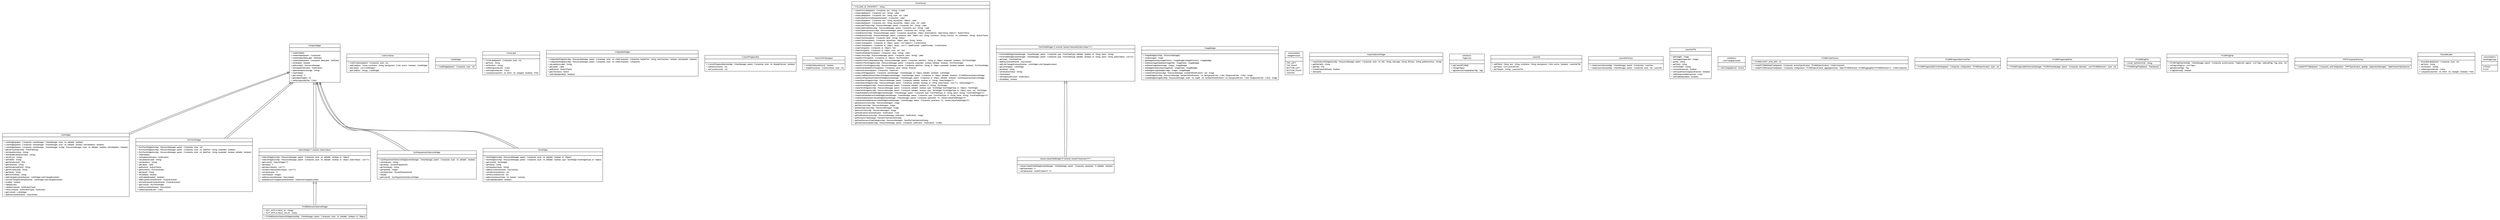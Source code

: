 #!/usr/local/bin/dot
#
# Class diagram 
# Generated by UMLGraph version R5_6-24-gf6e263 (http://www.umlgraph.org/)
#

digraph G {
	edge [fontname="arial",fontsize=10,labelfontname="arial",labelfontsize=10];
	node [fontname="arial",fontsize=10,shape=plaintext];
	nodesep=0.25;
	ranksep=0.5;
	// gov.sandia.cf.parts.widgets.AHelperWidget
	c32732 [label=<<table title="gov.sandia.cf.parts.widgets.AHelperWidget" border="0" cellborder="1" cellspacing="0" cellpadding="2" port="p" href="./AHelperWidget.html">
		<tr><td><table border="0" cellspacing="0" cellpadding="1">
<tr><td align="center" balign="center"><font face="arial italic"> AHelperWidget </font></td></tr>
		</table></td></tr>
		<tr><td><table border="0" cellspacing="0" cellpadding="1">
<tr><td align="left" balign="left">  </td></tr>
		</table></td></tr>
		<tr><td><table border="0" cellspacing="0" cellpadding="1">
<tr><td align="left" balign="left"> + createHelper() </td></tr>
<tr><td align="left" balign="left"> + createHelper(parent : Composite) </td></tr>
<tr><td align="left" balign="left"> + createHelper(dataLabel : GridData) </td></tr>
<tr><td align="left" balign="left"> + createHelper(parent : Composite, dataLabel : GridData) </td></tr>
<tr><td align="left" balign="left"> + isEditable() : boolean </td></tr>
<tr><td align="left" balign="left"> + getRscMgr() : ResourceManager </td></tr>
<tr><td align="left" balign="left"> + setHelper(notification : Notification) </td></tr>
<tr><td align="left" balign="left"> + appendHelper(message : String) </td></tr>
<tr><td align="left" balign="left"> + clearHelper() </td></tr>
<tr><td align="left" balign="left"><font face="arial italic" point-size="10.0"> + getControl() : C </font></td></tr>
<tr><td align="left" balign="left"> + getHelperHeight() : int </td></tr>
<tr><td align="left" balign="left"> + setBackground(color : Color) </td></tr>
		</table></td></tr>
		</table>>, URL="./AHelperWidget.html", fontname="arial", fontcolor="black", fontsize=10.0];
	// gov.sandia.cf.parts.widgets.CardContainer
	c32733 [label=<<table title="gov.sandia.cf.parts.widgets.CardContainer" border="0" cellborder="1" cellspacing="0" cellpadding="2" port="p" href="./CardContainer.html">
		<tr><td><table border="0" cellspacing="0" cellpadding="1">
<tr><td align="center" balign="center"> CardContainer </td></tr>
		</table></td></tr>
		<tr><td><table border="0" cellspacing="0" cellpadding="1">
<tr><td align="left" balign="left">  </td></tr>
		</table></td></tr>
		<tr><td><table border="0" cellspacing="0" cellpadding="1">
<tr><td align="left" balign="left"> + CardContainer(parent : Composite, style : int) </td></tr>
<tr><td align="left" balign="left"> + addCard(text : String, iconName : String, background : Color, active : boolean) : CardWidget </td></tr>
<tr><td align="left" balign="left"> + getCards() : List&lt;CardWidget&gt; </td></tr>
<tr><td align="left" balign="left"> + getCard(text : String) : CardWidget </td></tr>
		</table></td></tr>
		</table>>, URL="./CardContainer.html", fontname="arial", fontcolor="black", fontsize=10.0];
	// gov.sandia.cf.parts.widgets.CardWidget
	c32734 [label=<<table title="gov.sandia.cf.parts.widgets.CardWidget" border="0" cellborder="1" cellspacing="0" cellpadding="2" port="p" href="./CardWidget.html">
		<tr><td><table border="0" cellspacing="0" cellpadding="1">
<tr><td align="center" balign="center"> CardWidget </td></tr>
		</table></td></tr>
		<tr><td><table border="0" cellspacing="0" cellpadding="1">
<tr><td align="left" balign="left">  </td></tr>
		</table></td></tr>
		<tr><td><table border="0" cellspacing="0" cellpadding="1">
<tr><td align="left" balign="left"> + CardWidget(parent : Composite, style : int) </td></tr>
		</table></td></tr>
		</table>>, URL="./CardWidget.html", fontname="arial", fontcolor="black", fontsize=10.0];
	// gov.sandia.cf.parts.widgets.CircleLabel
	c32735 [label=<<table title="gov.sandia.cf.parts.widgets.CircleLabel" border="0" cellborder="1" cellspacing="0" cellpadding="2" port="p" href="./CircleLabel.html">
		<tr><td><table border="0" cellspacing="0" cellpadding="1">
<tr><td align="center" balign="center"> CircleLabel </td></tr>
		</table></td></tr>
		<tr><td><table border="0" cellspacing="0" cellpadding="1">
<tr><td align="left" balign="left">  </td></tr>
		</table></td></tr>
		<tr><td><table border="0" cellspacing="0" cellpadding="1">
<tr><td align="left" balign="left"> + CircleLabel(parent : Composite, style : int) </td></tr>
<tr><td align="left" balign="left"> + getText() : String </td></tr>
<tr><td align="left" balign="left"> + setText(text : String) </td></tr>
<tr><td align="left" balign="left"> + setBackground(color : Color) </td></tr>
<tr><td align="left" balign="left"> + setForeground(color : Color) </td></tr>
<tr><td align="left" balign="left"> + computeSize(wHint : int, hHint : int, changed : boolean) : Point </td></tr>
		</table></td></tr>
		</table>>, URL="./CircleLabel.html", fontname="arial", fontcolor="black", fontsize=10.0];
	// gov.sandia.cf.parts.widgets.CollapsibleWidget
	c32736 [label=<<table title="gov.sandia.cf.parts.widgets.CollapsibleWidget" border="0" cellborder="1" cellspacing="0" cellpadding="2" port="p" href="./CollapsibleWidget.html">
		<tr><td><table border="0" cellspacing="0" cellpadding="1">
<tr><td align="center" balign="center"> CollapsibleWidget </td></tr>
		</table></td></tr>
		<tr><td><table border="0" cellspacing="0" cellpadding="1">
<tr><td align="left" balign="left">  </td></tr>
		</table></td></tr>
		<tr><td><table border="0" cellspacing="0" cellpadding="1">
<tr><td align="left" balign="left"> + CollapsibleWidget(rscMgr : ResourceManager, parent : Composite, style : int, childComposite : Composite, headerText : String, hasCheckbox : boolean, isExpanded : boolean) </td></tr>
<tr><td align="left" balign="left"> + CollapsibleWidget(rscMgr : ResourceManager, parent : Composite, style : int, childComposite : Composite) </td></tr>
<tr><td align="left" balign="left"> + setLabel(textLabel : String) </td></tr>
<tr><td align="left" balign="left"> + getLabel() : Label </td></tr>
<tr><td align="left" balign="left"> + getButton() : ButtonTheme </td></tr>
<tr><td align="left" balign="left"> + getCheckbox() : Button </td></tr>
<tr><td align="left" balign="left"> + setEnabled(enabled : boolean) </td></tr>
		</table></td></tr>
		</table>>, URL="./CollapsibleWidget.html", fontname="arial", fontcolor="black", fontsize=10.0];
	// gov.sandia.cf.parts.widgets.CustomProgressBar
	c32737 [label=<<table title="gov.sandia.cf.parts.widgets.CustomProgressBar" border="0" cellborder="1" cellspacing="0" cellpadding="2" port="p" href="./CustomProgressBar.html">
		<tr><td><table border="0" cellspacing="0" cellpadding="1">
<tr><td align="center" balign="center"> CustomProgressBar </td></tr>
		</table></td></tr>
		<tr><td><table border="0" cellspacing="0" cellpadding="1">
<tr><td align="left" balign="left">  </td></tr>
		</table></td></tr>
		<tr><td><table border="0" cellspacing="0" cellpadding="1">
<tr><td align="left" balign="left"> + CustomProgressBar(viewMgr : IViewManager, parent : Composite, style : int, displayPercent : boolean) </td></tr>
<tr><td align="left" balign="left"> + setMaximum(max : int) </td></tr>
<tr><td align="left" balign="left"> + setCurrent(current : int) </td></tr>
		</table></td></tr>
		</table>>, URL="./CustomProgressBar.html", fontname="arial", fontcolor="black", fontsize=10.0];
	// gov.sandia.cf.parts.widgets.FancyToolTipSupport
	c32738 [label=<<table title="gov.sandia.cf.parts.widgets.FancyToolTipSupport" border="0" cellborder="1" cellspacing="0" cellpadding="2" port="p" href="./FancyToolTipSupport.html">
		<tr><td><table border="0" cellspacing="0" cellpadding="1">
<tr><td align="center" balign="center"> FancyToolTipSupport </td></tr>
		</table></td></tr>
		<tr><td><table border="0" cellspacing="0" cellpadding="1">
<tr><td align="left" balign="left">  </td></tr>
		</table></td></tr>
		<tr><td><table border="0" cellspacing="0" cellpadding="1">
<tr><td align="left" balign="left"> + isHideOnMouseDown() : boolean </td></tr>
<tr><td align="left" balign="left"> + enableFor(viewer : ColumnViewer, style : int) </td></tr>
		</table></td></tr>
		</table>>, URL="./FancyToolTipSupport.html", fontname="arial", fontcolor="black", fontsize=10.0];
	// gov.sandia.cf.parts.widgets.FormFactory
	c32744 [label=<<table title="gov.sandia.cf.parts.widgets.FormFactory" border="0" cellborder="1" cellspacing="0" cellpadding="2" port="p" href="./FormFactory.html">
		<tr><td><table border="0" cellspacing="0" cellpadding="1">
<tr><td align="center" balign="center"> FormFactory </td></tr>
		</table></td></tr>
		<tr><td><table border="0" cellspacing="0" cellpadding="1">
<tr><td align="left" balign="left"> + COLUMN_ID_PROPERTY : String </td></tr>
		</table></td></tr>
		<tr><td><table border="0" cellspacing="0" cellpadding="1">
<tr><td align="left" balign="left"> + createFormLabel(parent : Composite, text : String) : CLabel </td></tr>
<tr><td align="left" balign="left"> + createLabel(parent : Composite, text : String) : Label </td></tr>
<tr><td align="left" balign="left"> + createLabel(parent : Composite, text : String, style : int) : Label </td></tr>
<tr><td align="left" balign="left"> + createLabelHorizontalSeparator(parent : Composite) : Label </td></tr>
<tr><td align="left" balign="left"> + createLabel(parent : Composite, text : String, layoutData : Object) : Label </td></tr>
<tr><td align="left" balign="left"> + createLabel(parent : Composite, text : String, layoutData : Object, style : int) : Label </td></tr>
<tr><td align="left" balign="left"> + createLabelTitle(rscMgr : ResourceManager, parent : Composite, text : String) : Label </td></tr>
<tr><td align="left" balign="left"> + createLabelSubtitle(rscMgr : ResourceManager, parent : Composite, text : String) : Label </td></tr>
<tr><td align="left" balign="left"> + createLabelImportant(rscMgr : ResourceManager, parent : Composite, text : String) : Label </td></tr>
<tr><td align="left" balign="left"> + createButton(rscMgr : ResourceManager, parent : Composite, layoutData : Object, buttonOptions : Map&lt;String, Object&gt;) : ButtonTheme </td></tr>
<tr><td align="left" balign="left"> + createButton(rscMgr : ResourceManager, parent : Composite, data : Object, text : String, iconName : String, iconSize : int, colorName : String) : ButtonTheme </td></tr>
<tr><td align="left" balign="left"> + createCheckbox(parent : Composite, label : String) : Button </td></tr>
<tr><td align="left" balign="left"> + createCheckbox(parent : Composite, layoutData : Object, label : String) : Button </td></tr>
<tr><td align="left" balign="left"> + createCombo(parent : Composite, id : Object, values : List&lt;Object&gt;) : ComboViewer </td></tr>
<tr><td align="left" balign="left"> + createCombo(parent : Composite, id : Object, values : List&lt;?&gt;, labelProvider : LabelProvider) : ComboViewer </td></tr>
<tr><td align="left" balign="left"> + createText(parent : Composite, id : Object) : Text </td></tr>
<tr><td align="left" balign="left"> + createText(parent : Composite, id : Object, style : int) : Text </td></tr>
<tr><td align="left" balign="left"> + createNonEditableText(parent : Composite, value : String) : Label </td></tr>
<tr><td align="left" balign="left"> + createLink(rscMgr : ResourceManager, parent : Composite, value : String) : Label </td></tr>
<tr><td align="left" balign="left"> + createRichText(parent : Composite, id : Object) : RichTextEditor </td></tr>
<tr><td align="left" balign="left"> + createRichTextCollapsible(rscMgr : ResourceManager, parent : Composite, labelText : String, id : Object, expanded : boolean) : RichTextWidget </td></tr>
<tr><td align="left" balign="left"> + createRichTextWidget(rscMgr : ResourceManager, parent : Composite, expanded : boolean, editable : boolean) : RichTextWidget </td></tr>
<tr><td align="left" balign="left"> + createRichTextWidget(rscMgr : ResourceManager, parent : Composite, labelText : String, id : Object, expanded : boolean, editable : boolean) : RichTextWidget </td></tr>
<tr><td align="left" balign="left"> + createNonEditableRichText(parent : Composite, value : String) : Browser </td></tr>
<tr><td align="left" balign="left"> + createVerticalSash(parent : Composite) : SashForm </td></tr>
<tr><td align="left" balign="left"> + createLinkWidget(parent : Composite, viewManager : IViewManager, id : Object, editable : boolean) : LinkWidget </td></tr>
<tr><td align="left" balign="left"> + createCredibilityElementSelectorWidget(viewManager : IViewManager, parent : Composite, id : Object, editable : boolean) : PCMMElementSelectorWidget </td></tr>
<tr><td align="left" balign="left"> + createSysRequirementSelectorWidget(viewManager : IViewManager, parent : Composite, id : Object, editable : boolean) : SysRequirementSelectorWidget </td></tr>
<tr><td align="left" balign="left"> + createSelectWidget(rscMgr : ResourceManager, parent : Composite, editable : boolean, id : String) : SelectWidget&lt;T&gt; </td></tr>
<tr><td align="left" balign="left"> + createSelectWidget(rscMgr : ResourceManager, parent : Composite, editable : boolean, id : String, selectValues : List&lt;T&gt;) : SelectWidget&lt;T&gt; </td></tr>
<tr><td align="left" balign="left"> + createTextWidget(rscMgr : ResourceManager, parent : Composite, editable : boolean, id : String) : TextWidget </td></tr>
<tr><td align="left" balign="left"> + createTextWidget(rscMgr : ResourceManager, parent : Composite, editable : boolean, type : TextWidget.TextWidgetType, id : Object) : TextWidget </td></tr>
<tr><td align="left" balign="left"> + createTextWidget(rscMgr : ResourceManager, parent : Composite, editable : boolean, type : TextWidget.TextWidgetType, id : Object, style : int) : TextWidget </td></tr>
<tr><td align="left" balign="left"> + createEditableFormFieldWidget(viewManager : IViewManager, parent : Composite, type : FormFieldType, id : String, name : String) : FormFieldWidget&lt;S&gt; </td></tr>
<tr><td align="left" balign="left"> + createNonEditableFormFieldWidget(viewManager : IViewManager, parent : Composite, type : FormFieldType, id : String, name : String) : FormFieldWidget&lt;S&gt; </td></tr>
<tr><td align="left" balign="left"> + createEditableGenericValueWidget(viewManager : IViewManager, parent : Composite, parameter : P) : GenericValueFieldWidget&lt;P&gt; </td></tr>
<tr><td align="left" balign="left"> + createNonEditableGenericValueWidget(viewManager : IViewManager, parent : Composite, parameter : P) : GenericValueFieldWidget&lt;P&gt; </td></tr>
<tr><td align="left" balign="left"> + getQuestionIcon(rscMgr : ResourceManager) : Image </td></tr>
<tr><td align="left" balign="left"> + getInfoIcon(rscMgr : ResourceManager) : Image </td></tr>
<tr><td align="left" balign="left"> + getWarningIcon(rscMgr : ResourceManager) : Image </td></tr>
<tr><td align="left" balign="left"> + getErrorIcon(rscMgr : ResourceManager) : Image </td></tr>
<tr><td align="left" balign="left"> + getNotificationColor(notification : Notification) : Color </td></tr>
<tr><td align="left" balign="left"> + getNotificationIcon(rscMgr : ResourceManager, notification : Notification) : Image </td></tr>
<tr><td align="left" balign="left"> + getResourceTreeDialog() : ElementTreeSelectionDialog </td></tr>
<tr><td align="left" balign="left"> + getNewResourceTreeDialog(rscMgr : ResourceManager) : NewFileTreeSelectionDialog </td></tr>
<tr><td align="left" balign="left"> + getNotificationLabel(rscMgr : ResourceManager, parent : Composite, notification : Notification) : CLabel </td></tr>
		</table></td></tr>
		</table>>, URL="./FormFactory.html", fontname="arial", fontcolor="black", fontsize=10.0];
	// gov.sandia.cf.parts.widgets.FormFieldWidget<S extends gov.sandia.cf.model.GenericParameterSelectValue<?>>
	c32745 [label=<<table title="gov.sandia.cf.parts.widgets.FormFieldWidget" border="0" cellborder="1" cellspacing="0" cellpadding="2" port="p" href="./FormFieldWidget.html">
		<tr><td><table border="0" cellspacing="0" cellpadding="1">
<tr><td align="center" balign="center"> FormFieldWidget&lt;S extends GenericParameterSelectValue&lt;?&gt;&gt; </td></tr>
		</table></td></tr>
		<tr><td><table border="0" cellspacing="0" cellpadding="1">
<tr><td align="left" balign="left">  </td></tr>
		</table></td></tr>
		<tr><td><table border="0" cellspacing="0" cellpadding="1">
<tr><td align="left" balign="left"> + FormFieldWidget(viewManager : IViewManager, parent : Composite, type : FormFieldType, editable : boolean, id : String, name : String) </td></tr>
<tr><td align="left" balign="left"> + FormFieldWidget(viewManager : IViewManager, parent : Composite, type : FormFieldType, editable : boolean, id : String, name : String, selectValues : List&lt;S&gt;) </td></tr>
<tr><td align="left" balign="left"> + getType() : FormFieldType </td></tr>
<tr><td align="left" balign="left"> + addKeyListener(listener : KeyListener) </td></tr>
<tr><td align="left" balign="left"> + addLinkChangedListener(listener : LinkWidget.LinkChangedListener) </td></tr>
<tr><td align="left" balign="left"> + getLinkWidget() : LinkWidget </td></tr>
<tr><td align="left" balign="left"> + getValue() : String </td></tr>
<tr><td align="left" balign="left"> + setValue(textValue : String) </td></tr>
<tr><td align="left" balign="left"> + clearHelper() </td></tr>
<tr><td align="left" balign="left"> + setHelper(notification : Notification) </td></tr>
<tr><td align="left" balign="left"> + isEditable() : boolean </td></tr>
		</table></td></tr>
		</table>>, URL="./FormFieldWidget.html", fontname="arial", fontcolor="black", fontsize=10.0];
	// gov.sandia.cf.parts.widgets.GenericValueFieldWidget<P extends gov.sandia.cf.model.GenericParameter<P>>
	c32746 [label=<<table title="gov.sandia.cf.parts.widgets.GenericValueFieldWidget" border="0" cellborder="1" cellspacing="0" cellpadding="2" port="p" href="./GenericValueFieldWidget.html">
		<tr><td><table border="0" cellspacing="0" cellpadding="1">
<tr><td align="center" balign="center"> GenericValueFieldWidget&lt;P extends GenericParameter&lt;P&gt;&gt; </td></tr>
		</table></td></tr>
		<tr><td><table border="0" cellspacing="0" cellpadding="1">
<tr><td align="left" balign="left">  </td></tr>
		</table></td></tr>
		<tr><td><table border="0" cellspacing="0" cellpadding="1">
<tr><td align="left" balign="left"> + GenericValueFieldWidget(viewManager : IViewManager, parent : Composite, parameter : P, editable : boolean) </td></tr>
<tr><td align="left" balign="left"> + getParameter() : P </td></tr>
<tr><td align="left" balign="left"> + setValue(value : GenericValue&lt;P, ?&gt;) </td></tr>
		</table></td></tr>
		</table>>, URL="./GenericValueFieldWidget.html", fontname="arial", fontcolor="black", fontsize=10.0];
	// gov.sandia.cf.parts.widgets.ImageBadget
	c32747 [label=<<table title="gov.sandia.cf.parts.widgets.ImageBadget" border="0" cellborder="1" cellspacing="0" cellpadding="2" port="p" href="./ImageBadget.html">
		<tr><td><table border="0" cellspacing="0" cellpadding="1">
<tr><td align="center" balign="center"> ImageBadget </td></tr>
		</table></td></tr>
		<tr><td><table border="0" cellspacing="0" cellpadding="1">
<tr><td align="left" balign="left">  </td></tr>
		</table></td></tr>
		<tr><td><table border="0" cellspacing="0" cellpadding="1">
<tr><td align="left" balign="left"> + ImageBadget(rscMgr : ResourceManager) </td></tr>
<tr><td align="left" balign="left"> + createImage() : Image </td></tr>
<tr><td align="left" balign="left"> + getBadget(overlayImagePosition : ImageBadget.BadgetPosition) : ImageBadget </td></tr>
<tr><td align="left" balign="left"> + setBaseImageData(baseImageData : ImageData) : ImageBadget </td></tr>
<tr><td align="left" balign="left"> + setBaseImage(baseImage : Image) : ImageBadget </td></tr>
<tr><td align="left" balign="left"> + setbadgetData(overlayImageData : ImageData) : ImageBadget </td></tr>
<tr><td align="left" balign="left"> + setBadgetImage(badgetImage : Image) : ImageBadget </td></tr>
<tr><td align="left" balign="left"> + createNotification(rscMgr : ResourceManager, numberOfNotifications : int) : Image </td></tr>
<tr><td align="left" balign="left"> + createBadget(rscMgr : ResourceManager, numberOfNotifications : int, backgroundColor : Color, foregroundColor : Color) : Image </td></tr>
<tr><td align="left" balign="left"> + createBadgetImage(rscMgr : ResourceManager, width : int, height : int, numberOfNotifications : int, backgroundColor : Color, foregroundColor : Color) : Image </td></tr>
		</table></td></tr>
		</table>>, URL="./ImageBadget.html", fontname="arial", fontcolor="black", fontsize=10.0];
	// gov.sandia.cf.parts.widgets.ImageBadget.BadgetPosition
	c32748 [label=<<table title="gov.sandia.cf.parts.widgets.ImageBadget.BadgetPosition" border="0" cellborder="1" cellspacing="0" cellpadding="2" port="p" href="./ImageBadget.BadgetPosition.html">
		<tr><td><table border="0" cellspacing="0" cellpadding="1">
<tr><td align="center" balign="center"> &#171;enumeration&#187; </td></tr>
<tr><td align="center" balign="center"> BadgetPosition </td></tr>
		</table></td></tr>
		<tr><td><table border="0" cellspacing="0" cellpadding="1">
<tr><td align="left" balign="left">  </td></tr>
		</table></td></tr>
		<tr><td><table border="0" cellspacing="0" cellpadding="1">
<tr><td align="left" balign="left"> TOP_LEFT </td></tr>
<tr><td align="left" balign="left"> TOP_RIGHT </td></tr>
<tr><td align="left" balign="left"> BOTTOM_LEFT </td></tr>
<tr><td align="left" balign="left"> BOTTOM_RIGHT </td></tr>
<tr><td align="left" balign="left"> CENTER </td></tr>
		</table></td></tr>
		</table>>, URL="./ImageBadget.BadgetPosition.html", fontname="arial", fontcolor="black", fontsize=10.0];
	// gov.sandia.cf.parts.widgets.ImportSelectorWidget
	c32749 [label=<<table title="gov.sandia.cf.parts.widgets.ImportSelectorWidget" border="0" cellborder="1" cellspacing="0" cellpadding="2" port="p" href="./ImportSelectorWidget.html">
		<tr><td><table border="0" cellspacing="0" cellpadding="1">
<tr><td align="center" balign="center"> ImportSelectorWidget </td></tr>
		</table></td></tr>
		<tr><td><table border="0" cellspacing="0" cellpadding="1">
<tr><td align="left" balign="left">  </td></tr>
		</table></td></tr>
		<tr><td><table border="0" cellspacing="0" cellpadding="1">
<tr><td align="left" balign="left"> + ImportSelectorWidget(rscMgr : ResourceManager, parent : Composite, style : int, title : String, message : String, fileType : String, preferenceKey : String) </td></tr>
<tr><td align="left" balign="left"> + getFilePath() : String </td></tr>
<tr><td align="left" balign="left"> + getFile() : File </td></tr>
<tr><td align="left" balign="left"> + isValidImportFileRule() : boolean </td></tr>
<tr><td align="left" balign="left"> + doImport() </td></tr>
		</table></td></tr>
		</table>>, URL="./ImportSelectorWidget.html", fontname="arial", fontcolor="black", fontsize=10.0];
	// gov.sandia.cf.parts.widgets.ITagAction
	c32750 [label=<<table title="gov.sandia.cf.parts.widgets.ITagAction" border="0" cellborder="1" cellspacing="0" cellpadding="2" port="p" href="./ITagAction.html">
		<tr><td><table border="0" cellspacing="0" cellpadding="1">
<tr><td align="center" balign="center"> &#171;interface&#187; </td></tr>
<tr><td align="center" balign="center"> ITagAction </td></tr>
		</table></td></tr>
		<tr><td><table border="0" cellspacing="0" cellpadding="1">
<tr><td align="left" balign="left">  </td></tr>
		</table></td></tr>
		<tr><td><table border="0" cellspacing="0" cellpadding="1">
<tr><td align="left" balign="left"><font face="arial italic" point-size="10.0"> + tagCurrentPCMM() </font></td></tr>
<tr><td align="left" balign="left"><font face="arial italic" point-size="10.0"> + manageTags() </font></td></tr>
<tr><td align="left" balign="left"><font face="arial italic" point-size="10.0"> + tagSelectionChanged(newTag : Tag) </font></td></tr>
		</table></td></tr>
		</table>>, URL="./ITagAction.html", fontname="arial", fontcolor="black", fontsize=10.0];
	// gov.sandia.cf.parts.widgets.Launcher
	c32751 [label=<<table title="gov.sandia.cf.parts.widgets.Launcher" border="0" cellborder="1" cellspacing="0" cellpadding="2" port="p" href="./Launcher.html">
		<tr><td><table border="0" cellspacing="0" cellpadding="1">
<tr><td align="center" balign="center"> Launcher </td></tr>
		</table></td></tr>
		<tr><td><table border="0" cellspacing="0" cellpadding="1">
<tr><td align="left" balign="left">  </td></tr>
		</table></td></tr>
		<tr><td><table border="0" cellspacing="0" cellpadding="1">
<tr><td align="left" balign="left"> + addTile(id : String, text : String, iconName : String, background : Color, active : boolean) : LauncherTile </td></tr>
<tr><td align="left" balign="left"> + getTiles() : List&lt;LauncherTile&gt; </td></tr>
<tr><td align="left" balign="left"> + getTile(text : String) : LauncherTile </td></tr>
		</table></td></tr>
		</table>>, URL="./Launcher.html", fontname="arial", fontcolor="black", fontsize=10.0];
	// gov.sandia.cf.parts.widgets.LauncherFactory
	c32752 [label=<<table title="gov.sandia.cf.parts.widgets.LauncherFactory" border="0" cellborder="1" cellspacing="0" cellpadding="2" port="p" href="./LauncherFactory.html">
		<tr><td><table border="0" cellspacing="0" cellpadding="1">
<tr><td align="center" balign="center"> LauncherFactory </td></tr>
		</table></td></tr>
		<tr><td><table border="0" cellspacing="0" cellpadding="1">
<tr><td align="left" balign="left">  </td></tr>
		</table></td></tr>
		<tr><td><table border="0" cellspacing="0" cellpadding="1">
<tr><td align="left" balign="left"> + createLauncher(viewMgr : IViewManager, parent : Composite) : Launcher </td></tr>
<tr><td align="left" balign="left"> + createLauncher(viewMgr : IViewManager, parent : Composite, style : int) : Launcher </td></tr>
		</table></td></tr>
		</table>>, URL="./LauncherFactory.html", fontname="arial", fontcolor="black", fontsize=10.0];
	// gov.sandia.cf.parts.widgets.LauncherTile
	c32753 [label=<<table title="gov.sandia.cf.parts.widgets.LauncherTile" border="0" cellborder="1" cellspacing="0" cellpadding="2" port="p" href="./LauncherTile.html">
		<tr><td><table border="0" cellspacing="0" cellpadding="1">
<tr><td align="center" balign="center"> LauncherTile </td></tr>
		</table></td></tr>
		<tr><td><table border="0" cellspacing="0" cellpadding="1">
<tr><td align="left" balign="left">  </td></tr>
		</table></td></tr>
		<tr><td><table border="0" cellspacing="0" cellpadding="1">
<tr><td align="left" balign="left"> + getImage() : Image </td></tr>
<tr><td align="left" balign="left"> + setImage(imageLabel : Image) </td></tr>
<tr><td align="left" balign="left"> + getId() : String </td></tr>
<tr><td align="left" balign="left"> + getText() : String </td></tr>
<tr><td align="left" balign="left"> + setText(label : String) </td></tr>
<tr><td align="left" balign="left"> + isGrayedInactive() : boolean </td></tr>
<tr><td align="left" balign="left"> + setGrayedInactive(grayedInactive : boolean) </td></tr>
<tr><td align="left" balign="left"> + setBackground(background : Color) </td></tr>
<tr><td align="left" balign="left"> + setEnabled(enabled : boolean) </td></tr>
		</table></td></tr>
		</table>>, URL="./LauncherTile.html", fontname="arial", fontcolor="black", fontsize=10.0];
	// gov.sandia.cf.parts.widgets.LinkWidget
	c32754 [label=<<table title="gov.sandia.cf.parts.widgets.LinkWidget" border="0" cellborder="1" cellspacing="0" cellpadding="2" port="p" href="./LinkWidget.html">
		<tr><td><table border="0" cellspacing="0" cellpadding="1">
<tr><td align="center" balign="center"> LinkWidget </td></tr>
		</table></td></tr>
		<tr><td><table border="0" cellspacing="0" cellpadding="1">
<tr><td align="left" balign="left">  </td></tr>
		</table></td></tr>
		<tr><td><table border="0" cellspacing="0" cellpadding="1">
<tr><td align="left" balign="left"> + LinkWidget(parent : Composite, viewManager : IViewManager, style : int, editable : boolean) </td></tr>
<tr><td align="left" balign="left"> + LinkWidget(parent : Composite, viewManager : IViewManager, style : int, editable : boolean, withValidation : boolean) </td></tr>
<tr><td align="left" balign="left"> + LinkWidget(parent : Composite, viewManager : IViewManager, rscMgr : ResourceManager, style : int, editable : boolean, withValidation : boolean) </td></tr>
<tr><td align="left" balign="left"> + getLinkTypeSelected() : FormFieldType </td></tr>
<tr><td align="left" balign="left"> + setValue(textValue : String) </td></tr>
<tr><td align="left" balign="left"> + setEditableValue(textValue : String) </td></tr>
<tr><td align="left" balign="left"> + setURL(url : String) </td></tr>
<tr><td align="left" balign="left"> + setFile(file : String) </td></tr>
<tr><td align="left" balign="left"> + getFileSelected() : IFile </td></tr>
<tr><td align="left" balign="left"> + getFilename() : String </td></tr>
<tr><td align="left" balign="left"> + getFileSelectedPath() : String </td></tr>
<tr><td align="left" balign="left"> + getURLSelected() : String </td></tr>
<tr><td align="left" balign="left"> + getValue() : String </td></tr>
<tr><td align="left" balign="left"> + getGSONValue() : String </td></tr>
<tr><td align="left" balign="left"> + addChangedListener(listener : LinkWidget.LinkChangedListener) </td></tr>
<tr><td align="left" balign="left"> + removeChangedListener(listener : LinkWidget.LinkChangedListener) </td></tr>
<tr><td align="left" balign="left"> + isValid() : boolean </td></tr>
<tr><td align="left" balign="left"> + validateLink() </td></tr>
<tr><td align="left" balign="left"> + validateLink(type : NotificationType) </td></tr>
<tr><td align="left" balign="left"> + checkLink(type : NotificationType) : Notification </td></tr>
<tr><td align="left" balign="left"> + getControl() : LinkWidget </td></tr>
<tr><td align="left" balign="left"> + addKeyListener(listener : KeyListener) </td></tr>
		</table></td></tr>
		</table>>, URL="./LinkWidget.html", fontname="arial", fontcolor="black", fontsize=10.0];
	// gov.sandia.cf.parts.widgets.LinkWidget.LinkChangedListener
	c32755 [label=<<table title="gov.sandia.cf.parts.widgets.LinkWidget.LinkChangedListener" border="0" cellborder="1" cellspacing="0" cellpadding="2" port="p" href="./LinkWidget.LinkChangedListener.html">
		<tr><td><table border="0" cellspacing="0" cellpadding="1">
<tr><td align="center" balign="center"> &#171;interface&#187; </td></tr>
<tr><td align="center" balign="center"> LinkChangedListener </td></tr>
		</table></td></tr>
		<tr><td><table border="0" cellspacing="0" cellpadding="1">
<tr><td align="left" balign="left">  </td></tr>
		</table></td></tr>
		<tr><td><table border="0" cellspacing="0" cellpadding="1">
<tr><td align="left" balign="left"><font face="arial italic" point-size="10.0"> + linkChanged(event : Event) </font></td></tr>
		</table></td></tr>
		</table>>, URL="./LinkWidget.LinkChangedListener.html", fontname="arial", fontcolor="black", fontsize=10.0];
	// gov.sandia.cf.parts.widgets.PCMMChartFactory
	c32756 [label=<<table title="gov.sandia.cf.parts.widgets.PCMMChartFactory" border="0" cellborder="1" cellspacing="0" cellpadding="2" port="p" href="./PCMMChartFactory.html">
		<tr><td><table border="0" cellspacing="0" cellpadding="1">
<tr><td align="center" balign="center"> PCMMChartFactory </td></tr>
		</table></td></tr>
		<tr><td><table border="0" cellspacing="0" cellpadding="1">
<tr><td align="left" balign="left"> + PCMMCHART_SIZE_MIN : int </td></tr>
		</table></td></tr>
		<tr><td><table border="0" cellspacing="0" cellpadding="1">
<tr><td align="left" balign="left"> + createPCMMWheelChart(parent : Composite, pcmmSpecification : PCMMSpecification) : ChartComposite </td></tr>
<tr><td align="left" balign="left"> + createPCMMStampChart(parent : Composite, configuration : PCMMSpecification, aggregationData : Map&lt;PCMMElement, PCMMAggregation&lt;PCMMElement&gt;&gt;) : ChartComposite </td></tr>
		</table></td></tr>
		</table>>, URL="./PCMMChartFactory.html", fontname="arial", fontcolor="black", fontsize=10.0];
	// gov.sandia.cf.parts.widgets.PCMMElementSelectorWidget
	c32757 [label=<<table title="gov.sandia.cf.parts.widgets.PCMMElementSelectorWidget" border="0" cellborder="1" cellspacing="0" cellpadding="2" port="p" href="./PCMMElementSelectorWidget.html">
		<tr><td><table border="0" cellspacing="0" cellpadding="1">
<tr><td align="center" balign="center"> PCMMElementSelectorWidget </td></tr>
		</table></td></tr>
		<tr><td><table border="0" cellspacing="0" cellpadding="1">
<tr><td align="left" balign="left"> + NOT_APPLICABLE_ID : Integer </td></tr>
<tr><td align="left" balign="left"> + NOT_APPLICABLE_VALUE : String </td></tr>
		</table></td></tr>
		<tr><td><table border="0" cellspacing="0" cellpadding="1">
<tr><td align="left" balign="left"> + PCMMElementSelectorWidget(viewMgr : IViewManager, parent : Composite, style : int, editable : boolean, id : Object) </td></tr>
		</table></td></tr>
		</table>>, URL="./PCMMElementSelectorWidget.html", fontname="arial", fontcolor="black", fontsize=10.0];
	// gov.sandia.cf.parts.widgets.PCMMProgressBarCirclePart
	c32758 [label=<<table title="gov.sandia.cf.parts.widgets.PCMMProgressBarCirclePart" border="0" cellborder="1" cellspacing="0" cellpadding="2" port="p" href="./PCMMProgressBarCirclePart.html">
		<tr><td><table border="0" cellspacing="0" cellpadding="1">
<tr><td align="center" balign="center"> PCMMProgressBarCirclePart </td></tr>
		</table></td></tr>
		<tr><td><table border="0" cellspacing="0" cellpadding="1">
<tr><td align="left" balign="left">  </td></tr>
		</table></td></tr>
		<tr><td><table border="0" cellspacing="0" cellpadding="1">
<tr><td align="left" balign="left"> + PCMMProgressBarCirclePart(parent : Composite, configuration : PCMMSpecification, style : int) </td></tr>
		</table></td></tr>
		</table>>, URL="./PCMMProgressBarCirclePart.html", fontname="arial", fontcolor="black", fontsize=10.0];
	// gov.sandia.cf.parts.widgets.PCMMProgressBarPart
	c32759 [label=<<table title="gov.sandia.cf.parts.widgets.PCMMProgressBarPart" border="0" cellborder="1" cellspacing="0" cellpadding="2" port="p" href="./PCMMProgressBarPart.html">
		<tr><td><table border="0" cellspacing="0" cellpadding="1">
<tr><td align="center" balign="center"> PCMMProgressBarPart </td></tr>
		</table></td></tr>
		<tr><td><table border="0" cellspacing="0" cellpadding="1">
<tr><td align="left" balign="left">  </td></tr>
		</table></td></tr>
		<tr><td><table border="0" cellspacing="0" cellpadding="1">
<tr><td align="left" balign="left"> + PCMMProgressBarPart(viewManager : PCMMViewManager, parent : Composite, elements : List&lt;PCMMElement&gt;, style : int) </td></tr>
		</table></td></tr>
		</table>>, URL="./PCMMProgressBarPart.html", fontname="arial", fontcolor="black", fontsize=10.0];
	// gov.sandia.cf.parts.widgets.PCMMRingPlot
	c32760 [label=<<table title="gov.sandia.cf.parts.widgets.PCMMRingPlot" border="0" cellborder="1" cellspacing="0" cellpadding="2" port="p" href="./PCMMRingPlot.html">
		<tr><td><table border="0" cellspacing="0" cellpadding="1">
<tr><td align="center" balign="center"> PCMMRingPlot </td></tr>
		</table></td></tr>
		<tr><td><table border="0" cellspacing="0" cellpadding="1">
<tr><td align="left" balign="left"> + CHAR_SEPARATOR : String </td></tr>
		</table></td></tr>
		<tr><td><table border="0" cellspacing="0" cellpadding="1">
<tr><td align="left" balign="left"> + PCMMRingPlot(dataset : PieDataset) </td></tr>
		</table></td></tr>
		</table>>, URL="./PCMMRingPlot.html", fontname="arial", fontcolor="black", fontsize=10.0];
	// gov.sandia.cf.parts.widgets.PCMMTagPart
	c32761 [label=<<table title="gov.sandia.cf.parts.widgets.PCMMTagPart" border="0" cellborder="1" cellspacing="0" cellpadding="2" port="p" href="./PCMMTagPart.html">
		<tr><td><table border="0" cellspacing="0" cellpadding="1">
<tr><td align="center" balign="center"> PCMMTagPart </td></tr>
		</table></td></tr>
		<tr><td><table border="0" cellspacing="0" cellpadding="1">
<tr><td align="left" balign="left">  </td></tr>
		</table></td></tr>
		<tr><td><table border="0" cellspacing="0" cellpadding="1">
<tr><td align="left" balign="left"> + PCMMTagPart(viewMgr : IViewManager, parent : Composite, actionListener : ITagAction, tagList : List&lt;Tag&gt;, selectedTag : Tag, style : int) </td></tr>
<tr><td align="left" balign="left"> + setTagList(tagList : List&lt;Tag&gt;) </td></tr>
<tr><td align="left" balign="left"> + getSelectedTag() : Tag </td></tr>
<tr><td align="left" balign="left"> + isTagSelected() : boolean </td></tr>
		</table></td></tr>
		</table>>, URL="./PCMMTagPart.html", fontname="arial", fontcolor="black", fontsize=10.0];
	// gov.sandia.cf.parts.widgets.PIRTComponentFactory
	c32762 [label=<<table title="gov.sandia.cf.parts.widgets.PIRTComponentFactory" border="0" cellborder="1" cellspacing="0" cellpadding="2" port="p" href="./PIRTComponentFactory.html">
		<tr><td><table border="0" cellspacing="0" cellpadding="1">
<tr><td align="center" balign="center"> PIRTComponentFactory </td></tr>
		</table></td></tr>
		<tr><td><table border="0" cellspacing="0" cellpadding="1">
<tr><td align="left" balign="left">  </td></tr>
		</table></td></tr>
		<tr><td><table border="0" cellspacing="0" cellpadding="1">
<tr><td align="left" balign="left"> + createPIRTTable(parent : Composite, pirtConfiguration : PIRTSpecification, appMgr : ApplicationManager) : TableViewerHideSelection </td></tr>
		</table></td></tr>
		</table>>, URL="./PIRTComponentFactory.html", fontname="arial", fontcolor="black", fontsize=10.0];
	// gov.sandia.cf.parts.widgets.RichTextWidget
	c32763 [label=<<table title="gov.sandia.cf.parts.widgets.RichTextWidget" border="0" cellborder="1" cellspacing="0" cellpadding="2" port="p" href="./RichTextWidget.html">
		<tr><td><table border="0" cellspacing="0" cellpadding="1">
<tr><td align="center" balign="center"> RichTextWidget </td></tr>
		</table></td></tr>
		<tr><td><table border="0" cellspacing="0" cellpadding="1">
<tr><td align="left" balign="left">  </td></tr>
		</table></td></tr>
		<tr><td><table border="0" cellspacing="0" cellpadding="1">
<tr><td align="left" balign="left"> + RichTextWidget(rscMgr : ResourceManager, parent : Composite, style : int) </td></tr>
<tr><td align="left" balign="left"> + RichTextWidget(rscMgr : ResourceManager, parent : Composite, style : int, labelText : String, expanded : boolean) </td></tr>
<tr><td align="left" balign="left"> + RichTextWidget(rscMgr : ResourceManager, parent : Composite, style : int, labelText : String, expanded : boolean, editable : boolean) </td></tr>
<tr><td align="left" balign="left"> + clearHelper() </td></tr>
<tr><td align="left" balign="left"> + setHelper(notification : Notification) </td></tr>
<tr><td align="left" balign="left"> + setLabel(textLabel : String) </td></tr>
<tr><td align="left" balign="left"> + setValue(text : String) </td></tr>
<tr><td align="left" balign="left"> + getLabel() : Label </td></tr>
<tr><td align="left" balign="left"> + getButton() : ButtonTheme </td></tr>
<tr><td align="left" balign="left"> + getRichtext() : RichTextEditor </td></tr>
<tr><td align="left" balign="left"> + getValue() : String </td></tr>
<tr><td align="left" balign="left"> + isEnabled() : boolean </td></tr>
<tr><td align="left" balign="left"> + setEnabled(enabled : boolean) </td></tr>
<tr><td align="left" balign="left"> + addExpandListener(listener : ExpandListener) </td></tr>
<tr><td align="left" balign="left"> + removeExpandListener(listener : ExpandListener) </td></tr>
<tr><td align="left" balign="left"> + getControl() : RichTextWidget </td></tr>
<tr><td align="left" balign="left"> + addKeyListener(listener : KeyListener) </td></tr>
<tr><td align="left" balign="left"> + setBackground(color : Color) </td></tr>
		</table></td></tr>
		</table>>, URL="./RichTextWidget.html", fontname="arial", fontcolor="black", fontsize=10.0];
	// gov.sandia.cf.parts.widgets.RoundedLabel
	c32764 [label=<<table title="gov.sandia.cf.parts.widgets.RoundedLabel" border="0" cellborder="1" cellspacing="0" cellpadding="2" port="p" href="./RoundedLabel.html">
		<tr><td><table border="0" cellspacing="0" cellpadding="1">
<tr><td align="center" balign="center"> RoundedLabel </td></tr>
		</table></td></tr>
		<tr><td><table border="0" cellspacing="0" cellpadding="1">
<tr><td align="left" balign="left">  </td></tr>
		</table></td></tr>
		<tr><td><table border="0" cellspacing="0" cellpadding="1">
<tr><td align="left" balign="left"> + RoundedLabel(parent : Composite, style : int) </td></tr>
<tr><td align="left" balign="left"> + getText() : String </td></tr>
<tr><td align="left" balign="left"> + setText(text : String) </td></tr>
<tr><td align="left" balign="left"> + setBackground(color : Color) </td></tr>
<tr><td align="left" balign="left"> + computeSize(wHint : int, hHint : int, changed : boolean) : Point </td></tr>
		</table></td></tr>
		</table>>, URL="./RoundedLabel.html", fontname="arial", fontcolor="black", fontsize=10.0];
	// gov.sandia.cf.parts.widgets.SelectWidget<T extends gov.sandia.cf.model.ISelectValue>
	c32765 [label=<<table title="gov.sandia.cf.parts.widgets.SelectWidget" border="0" cellborder="1" cellspacing="0" cellpadding="2" port="p" href="./SelectWidget.html">
		<tr><td><table border="0" cellspacing="0" cellpadding="1">
<tr><td align="center" balign="center"> SelectWidget&lt;T extends ISelectValue&gt; </td></tr>
		</table></td></tr>
		<tr><td><table border="0" cellspacing="0" cellpadding="1">
<tr><td align="left" balign="left">  </td></tr>
		</table></td></tr>
		<tr><td><table border="0" cellspacing="0" cellpadding="1">
<tr><td align="left" balign="left"> + SelectWidget(rscMgr : ResourceManager, parent : Composite, style : int, editable : boolean, id : Object) </td></tr>
<tr><td align="left" balign="left"> + SelectWidget(rscMgr : ResourceManager, parent : Composite, style : int, editable : boolean, id : Object, selectValues : List&lt;T&gt;) </td></tr>
<tr><td align="left" balign="left"> + getControl() : SelectWidget&lt;?&gt; </td></tr>
<tr><td align="left" balign="left"> + getValue() : T </td></tr>
<tr><td align="left" balign="left"> + getSelectValues() : List&lt;T&gt; </td></tr>
<tr><td align="left" balign="left"> + setSelectValues(selectValues : List&lt;T&gt;) </td></tr>
<tr><td align="left" balign="left"> + setValue(value : T) </td></tr>
<tr><td align="left" balign="left"> + setIdValue(id : Integer) </td></tr>
<tr><td align="left" balign="left"> + addKeyListener(listener : KeyListener) </td></tr>
<tr><td align="left" balign="left"> + addSelectionChangedListener(listener : ISelectionChangedListener) </td></tr>
		</table></td></tr>
		</table>>, URL="./SelectWidget.html", fontname="arial", fontcolor="black", fontsize=10.0];
	// gov.sandia.cf.parts.widgets.SysRequirementSelectorWidget
	c32766 [label=<<table title="gov.sandia.cf.parts.widgets.SysRequirementSelectorWidget" border="0" cellborder="1" cellspacing="0" cellpadding="2" port="p" href="./SysRequirementSelectorWidget.html">
		<tr><td><table border="0" cellspacing="0" cellpadding="1">
<tr><td align="center" balign="center"> SysRequirementSelectorWidget </td></tr>
		</table></td></tr>
		<tr><td><table border="0" cellspacing="0" cellpadding="1">
<tr><td align="left" balign="left">  </td></tr>
		</table></td></tr>
		<tr><td><table border="0" cellspacing="0" cellpadding="1">
<tr><td align="left" balign="left"> + SysRequirementSelectorWidget(viewManager : IViewManager, parent : Composite, style : int, editable : boolean) </td></tr>
<tr><td align="left" balign="left"> + setIdValue(id : String) </td></tr>
<tr><td align="left" balign="left"> + getValue() : SystemRequirement </td></tr>
<tr><td align="left" balign="left"> + getTextValue() : String </td></tr>
<tr><td align="left" balign="left"> + getValueId() : Integer </td></tr>
<tr><td align="left" balign="left"> + setValue(value : SystemRequirement) </td></tr>
<tr><td align="left" balign="left"> + reload() </td></tr>
<tr><td align="left" balign="left"> + getControl() : SysRequirementSelectorWidget </td></tr>
		</table></td></tr>
		</table>>, URL="./SysRequirementSelectorWidget.html", fontname="arial", fontcolor="black", fontsize=10.0];
	// gov.sandia.cf.parts.widgets.TextWidget
	c32767 [label=<<table title="gov.sandia.cf.parts.widgets.TextWidget" border="0" cellborder="1" cellspacing="0" cellpadding="2" port="p" href="./TextWidget.html">
		<tr><td><table border="0" cellspacing="0" cellpadding="1">
<tr><td align="center" balign="center"> TextWidget </td></tr>
		</table></td></tr>
		<tr><td><table border="0" cellspacing="0" cellpadding="1">
<tr><td align="left" balign="left">  </td></tr>
		</table></td></tr>
		<tr><td><table border="0" cellspacing="0" cellpadding="1">
<tr><td align="left" balign="left"> + TextWidget(rscMgr : ResourceManager, parent : Composite, style : int, editable : boolean, id : Object) </td></tr>
<tr><td align="left" balign="left"> + TextWidget(rscMgr : ResourceManager, parent : Composite, style : int, editable : boolean, type : TextWidget.TextWidgetType, id : Object) </td></tr>
<tr><td align="left" balign="left"> + getControl() : TextWidget </td></tr>
<tr><td align="left" balign="left"> + getValue() : String </td></tr>
<tr><td align="left" balign="left"> + setValue(textValue : String) </td></tr>
<tr><td align="left" balign="left"> + addKeyListener(listener : KeyListener) </td></tr>
<tr><td align="left" balign="left"> + setSelection(selection : int) </td></tr>
<tr><td align="left" balign="left"> + setTextLimit(textLimit : int) </td></tr>
<tr><td align="left" balign="left"> + addListener(eventType : int, listener : Listener) </td></tr>
<tr><td align="left" balign="left"> + setEnabled(enabled : boolean) </td></tr>
		</table></td></tr>
		</table>>, URL="./TextWidget.html", fontname="arial", fontcolor="black", fontsize=10.0];
	// gov.sandia.cf.parts.widgets.TextWidget.TextWidgetType
	c32768 [label=<<table title="gov.sandia.cf.parts.widgets.TextWidget.TextWidgetType" border="0" cellborder="1" cellspacing="0" cellpadding="2" port="p" href="./TextWidget.TextWidgetType.html">
		<tr><td><table border="0" cellspacing="0" cellpadding="1">
<tr><td align="center" balign="center"> &#171;enumeration&#187; </td></tr>
<tr><td align="center" balign="center"> TextWidgetType </td></tr>
		</table></td></tr>
		<tr><td><table border="0" cellspacing="0" cellpadding="1">
<tr><td align="left" balign="left">  </td></tr>
		</table></td></tr>
		<tr><td><table border="0" cellspacing="0" cellpadding="1">
<tr><td align="left" balign="left"> STRING </td></tr>
<tr><td align="left" balign="left"> FLOAT </td></tr>
		</table></td></tr>
		</table>>, URL="./TextWidget.TextWidgetType.html", fontname="arial", fontcolor="black", fontsize=10.0];
	//gov.sandia.cf.parts.widgets.GenericValueFieldWidget<P extends gov.sandia.cf.model.GenericParameter<P>> extends gov.sandia.cf.parts.widgets.FormFieldWidget<gov.sandia.cf.model.GenericParameterSelectValue<P>>
	c32745:p -> c32746:p [dir=back,arrowtail=empty];
	//gov.sandia.cf.parts.widgets.LinkWidget extends gov.sandia.cf.parts.widgets.AHelperWidget
	c32732:p -> c32754:p [dir=back,arrowtail=empty];
	//gov.sandia.cf.parts.widgets.PCMMElementSelectorWidget extends gov.sandia.cf.parts.widgets.SelectWidget<gov.sandia.cf.model.PCMMElement>
	c32765:p -> c32757:p [dir=back,arrowtail=empty];
	//gov.sandia.cf.parts.widgets.RichTextWidget extends gov.sandia.cf.parts.widgets.AHelperWidget
	c32732:p -> c32763:p [dir=back,arrowtail=empty];
	//gov.sandia.cf.parts.widgets.SelectWidget<T extends gov.sandia.cf.model.ISelectValue> extends gov.sandia.cf.parts.widgets.AHelperWidget
	c32732:p -> c32765:p [dir=back,arrowtail=empty];
	//gov.sandia.cf.parts.widgets.SysRequirementSelectorWidget extends gov.sandia.cf.parts.widgets.AHelperWidget
	c32732:p -> c32766:p [dir=back,arrowtail=empty];
	//gov.sandia.cf.parts.widgets.TextWidget extends gov.sandia.cf.parts.widgets.AHelperWidget
	c32732:p -> c32767:p [dir=back,arrowtail=empty];
	//gov.sandia.cf.parts.widgets.TextWidget extends gov.sandia.cf.parts.widgets.AHelperWidget
	c32732:p -> c32767:p [dir=back,arrowtail=empty];
	//gov.sandia.cf.parts.widgets.SysRequirementSelectorWidget extends gov.sandia.cf.parts.widgets.AHelperWidget
	c32732:p -> c32766:p [dir=back,arrowtail=empty];
	//gov.sandia.cf.parts.widgets.SelectWidget<T extends gov.sandia.cf.model.ISelectValue> extends gov.sandia.cf.parts.widgets.AHelperWidget
	c32732:p -> c32765:p [dir=back,arrowtail=empty];
	//gov.sandia.cf.parts.widgets.RichTextWidget extends gov.sandia.cf.parts.widgets.AHelperWidget
	c32732:p -> c32763:p [dir=back,arrowtail=empty];
	//gov.sandia.cf.parts.widgets.PCMMElementSelectorWidget extends gov.sandia.cf.parts.widgets.SelectWidget<gov.sandia.cf.model.PCMMElement>
	c32765:p -> c32757:p [dir=back,arrowtail=empty];
	//gov.sandia.cf.parts.widgets.LinkWidget extends gov.sandia.cf.parts.widgets.AHelperWidget
	c32732:p -> c32754:p [dir=back,arrowtail=empty];
	//gov.sandia.cf.parts.widgets.GenericValueFieldWidget<P extends gov.sandia.cf.model.GenericParameter<P>> extends gov.sandia.cf.parts.widgets.FormFieldWidget<gov.sandia.cf.model.GenericParameterSelectValue<P>>
	c32745:p -> c32746:p [dir=back,arrowtail=empty];
}

